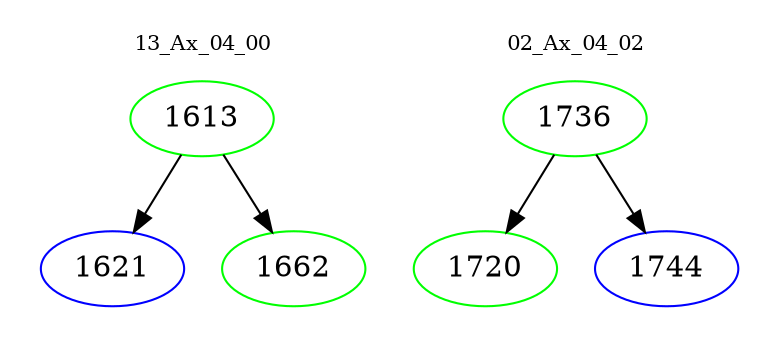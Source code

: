 digraph{
subgraph cluster_0 {
color = white
label = "13_Ax_04_00";
fontsize=10;
T0_1613 [label="1613", color="green"]
T0_1613 -> T0_1621 [color="black"]
T0_1621 [label="1621", color="blue"]
T0_1613 -> T0_1662 [color="black"]
T0_1662 [label="1662", color="green"]
}
subgraph cluster_1 {
color = white
label = "02_Ax_04_02";
fontsize=10;
T1_1736 [label="1736", color="green"]
T1_1736 -> T1_1720 [color="black"]
T1_1720 [label="1720", color="green"]
T1_1736 -> T1_1744 [color="black"]
T1_1744 [label="1744", color="blue"]
}
}
